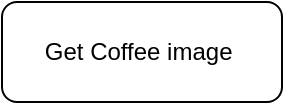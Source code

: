 <mxfile>
    <diagram id="D1LB4_5WCrNHRGIF9lVN" name="Page-1">
        <mxGraphModel dx="466" dy="390" grid="1" gridSize="10" guides="1" tooltips="1" connect="1" arrows="1" fold="1" page="1" pageScale="1" pageWidth="827" pageHeight="1169" math="0" shadow="0">
            <root>
                <mxCell id="0"/>
                <mxCell id="1" parent="0"/>
                <mxCell id="4" value="Get Coffee image&amp;nbsp;" style="rounded=1;whiteSpace=wrap;html=1;" parent="1" vertex="1">
                    <mxGeometry x="40" y="120" width="140" height="50" as="geometry"/>
                </mxCell>
            </root>
        </mxGraphModel>
    </diagram>
</mxfile>